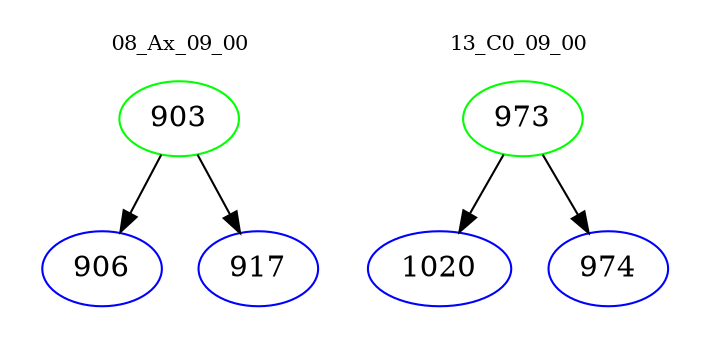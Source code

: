 digraph{
subgraph cluster_0 {
color = white
label = "08_Ax_09_00";
fontsize=10;
T0_903 [label="903", color="green"]
T0_903 -> T0_906 [color="black"]
T0_906 [label="906", color="blue"]
T0_903 -> T0_917 [color="black"]
T0_917 [label="917", color="blue"]
}
subgraph cluster_1 {
color = white
label = "13_C0_09_00";
fontsize=10;
T1_973 [label="973", color="green"]
T1_973 -> T1_1020 [color="black"]
T1_1020 [label="1020", color="blue"]
T1_973 -> T1_974 [color="black"]
T1_974 [label="974", color="blue"]
}
}
